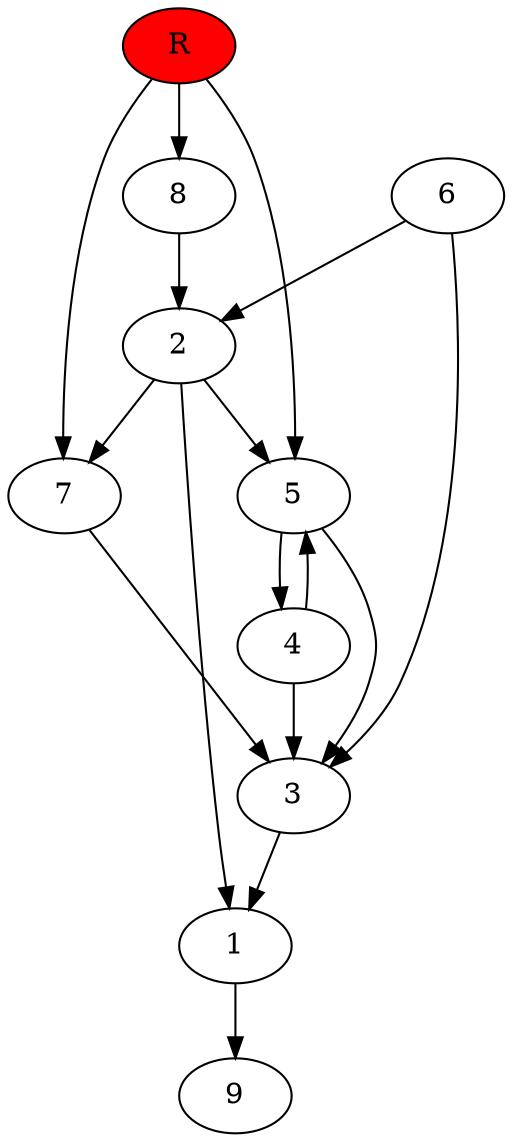 digraph prb34696 {
	1
	2
	3
	4
	5
	6
	7
	8
	R [fillcolor="#ff0000" style=filled]
	1 -> 9
	2 -> 1
	2 -> 5
	2 -> 7
	3 -> 1
	4 -> 3
	4 -> 5
	5 -> 3
	5 -> 4
	6 -> 2
	6 -> 3
	7 -> 3
	8 -> 2
	R -> 5
	R -> 7
	R -> 8
}
